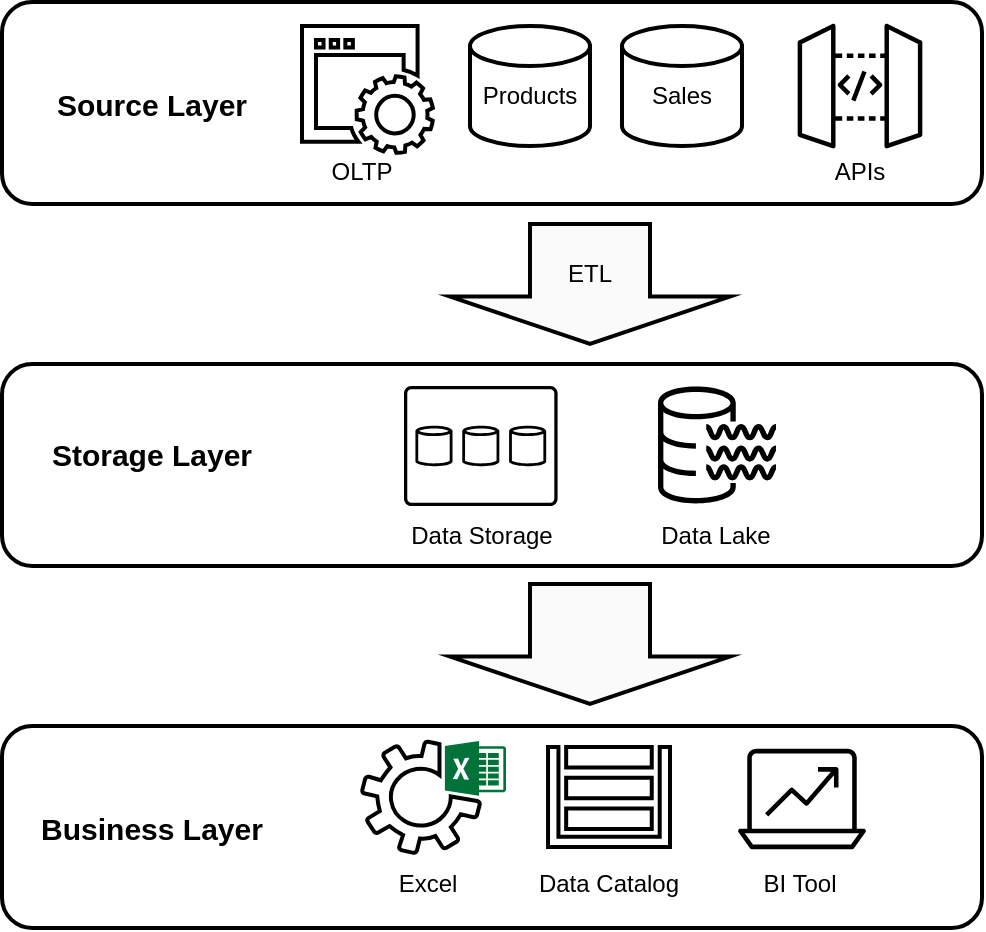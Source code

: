 <mxfile version="15.4.0" type="device"><diagram id="prtHgNgQTEPvFCAcTncT" name="Page-1"><mxGraphModel dx="796" dy="504" grid="1" gridSize="10" guides="1" tooltips="1" connect="1" arrows="1" fold="1" page="1" pageScale="1" pageWidth="827" pageHeight="1169" math="0" shadow="0"><root><mxCell id="0"/><mxCell id="1" parent="0"/><mxCell id="veryOEBbf7NsnNX4KVh--11" value="" style="sketch=0;points=[[0,0,0],[0.25,0,0],[0.5,0,0],[0.75,0,0],[1,0,0],[0,1,0],[0.25,1,0],[0.5,1,0],[0.75,1,0],[1,1,0],[0,0.25,0],[0,0.5,0],[0,0.75,0],[1,0.25,0],[1,0.5,0],[1,0.75,0]];outlineConnect=0;gradientDirection=north;dashed=0;verticalLabelPosition=bottom;verticalAlign=top;align=center;html=1;fontSize=12;fontStyle=0;aspect=fixed;shape=mxgraph.aws4.resourceIcon;resIcon=mxgraph.aws4.analytics;" vertex="1" parent="1"><mxGeometry x="480" y="437.5" width="80" height="80" as="geometry"/></mxCell><mxCell id="veryOEBbf7NsnNX4KVh--12" value="BI Tool" style="text;html=1;strokeColor=none;fillColor=none;align=center;verticalAlign=middle;whiteSpace=wrap;rounded=0;" vertex="1" parent="1"><mxGeometry x="489" y="504.5" width="60" height="30" as="geometry"/></mxCell><mxCell id="veryOEBbf7NsnNX4KVh--38" value="" style="rounded=1;whiteSpace=wrap;html=1;fontSize=12;strokeColor=#000000;strokeWidth=2;fillColor=none;" vertex="1" parent="1"><mxGeometry x="120" y="441" width="490" height="101" as="geometry"/></mxCell><mxCell id="veryOEBbf7NsnNX4KVh--35" value="" style="rounded=1;whiteSpace=wrap;html=1;fontSize=12;strokeColor=#000000;strokeWidth=2;fillColor=none;" vertex="1" parent="1"><mxGeometry x="120" y="79" width="490" height="101" as="geometry"/></mxCell><mxCell id="veryOEBbf7NsnNX4KVh--1" value="Source Layer" style="text;html=1;strokeColor=none;fillColor=none;align=center;verticalAlign=middle;whiteSpace=wrap;rounded=0;fontSize=15;fontStyle=1" vertex="1" parent="1"><mxGeometry x="130" y="114.5" width="130" height="30" as="geometry"/></mxCell><mxCell id="veryOEBbf7NsnNX4KVh--2" value="Storage Layer&lt;br style=&quot;font-size: 15px;&quot;&gt;" style="text;html=1;strokeColor=none;fillColor=none;align=center;verticalAlign=middle;whiteSpace=wrap;rounded=0;fontSize=15;fontStyle=1" vertex="1" parent="1"><mxGeometry x="130" y="290" width="130" height="30" as="geometry"/></mxCell><mxCell id="veryOEBbf7NsnNX4KVh--3" value="Business Layer" style="text;html=1;strokeColor=none;fillColor=none;align=center;verticalAlign=middle;whiteSpace=wrap;rounded=0;fontSize=15;fontStyle=1" vertex="1" parent="1"><mxGeometry x="130" y="476.5" width="130" height="30" as="geometry"/></mxCell><mxCell id="veryOEBbf7NsnNX4KVh--4" value="" style="sketch=0;points=[[0,0,0],[0.25,0,0],[0.5,0,0],[0.75,0,0],[1,0,0],[0,1,0],[0.25,1,0],[0.5,1,0],[0.75,1,0],[1,1,0],[0,0.25,0],[0,0.5,0],[0,0.75,0],[1,0.25,0],[1,0.5,0],[1,0.75,0]];outlineConnect=0;gradientDirection=north;dashed=0;verticalLabelPosition=bottom;verticalAlign=top;align=center;html=1;fontSize=12;fontStyle=0;aspect=fixed;shape=mxgraph.aws4.resourceIcon;resIcon=mxgraph.aws4.api_gateway;" vertex="1" parent="1"><mxGeometry x="510" y="82" width="78" height="78" as="geometry"/></mxCell><mxCell id="veryOEBbf7NsnNX4KVh--5" value="APIs" style="text;html=1;strokeColor=none;fillColor=none;align=center;verticalAlign=middle;whiteSpace=wrap;rounded=0;" vertex="1" parent="1"><mxGeometry x="519" y="148.5" width="60" height="30" as="geometry"/></mxCell><mxCell id="veryOEBbf7NsnNX4KVh--7" value="" style="strokeWidth=2;html=1;shape=mxgraph.flowchart.database;whiteSpace=wrap;" vertex="1" parent="1"><mxGeometry x="354" y="91" width="60" height="60" as="geometry"/></mxCell><mxCell id="veryOEBbf7NsnNX4KVh--8" value="&lt;font size=&quot;1&quot;&gt;&lt;span style=&quot;font-size: 12px&quot;&gt;Products&lt;/span&gt;&lt;/font&gt;" style="text;html=1;strokeColor=none;fillColor=none;align=center;verticalAlign=middle;whiteSpace=wrap;rounded=0;" vertex="1" parent="1"><mxGeometry x="354" y="111" width="60" height="30" as="geometry"/></mxCell><mxCell id="veryOEBbf7NsnNX4KVh--9" value="" style="strokeWidth=2;html=1;shape=mxgraph.flowchart.database;whiteSpace=wrap;" vertex="1" parent="1"><mxGeometry x="430" y="91" width="60" height="60" as="geometry"/></mxCell><mxCell id="veryOEBbf7NsnNX4KVh--10" value="Sales" style="text;html=1;strokeColor=none;fillColor=none;align=center;verticalAlign=middle;whiteSpace=wrap;rounded=0;" vertex="1" parent="1"><mxGeometry x="430" y="111" width="60" height="30" as="geometry"/></mxCell><mxCell id="veryOEBbf7NsnNX4KVh--17" value="" style="sketch=0;aspect=fixed;pointerEvents=1;shadow=0;dashed=0;html=1;labelPosition=center;verticalLabelPosition=bottom;verticalAlign=top;align=center;shape=mxgraph.mscae.enterprise.storage;fillColor=#FFFFFF;strokeWidth=2;" vertex="1" parent="1"><mxGeometry x="393.02" y="451.5" width="60.98" height="50" as="geometry"/></mxCell><mxCell id="veryOEBbf7NsnNX4KVh--18" value="Data Catalog" style="text;html=1;strokeColor=none;fillColor=none;align=center;verticalAlign=middle;whiteSpace=wrap;rounded=0;" vertex="1" parent="1"><mxGeometry x="384" y="504.5" width="79.02" height="30" as="geometry"/></mxCell><mxCell id="veryOEBbf7NsnNX4KVh--19" value="" style="sketch=0;pointerEvents=1;shadow=0;dashed=0;html=1;labelPosition=center;verticalLabelPosition=bottom;verticalAlign=top;outlineConnect=0;align=center;shape=mxgraph.office.services.excel_services;strokeWidth=2;" vertex="1" parent="1"><mxGeometry x="300" y="448.5" width="72" height="56" as="geometry"/></mxCell><mxCell id="veryOEBbf7NsnNX4KVh--20" value="Excel" style="text;html=1;strokeColor=none;fillColor=none;align=center;verticalAlign=middle;whiteSpace=wrap;rounded=0;" vertex="1" parent="1"><mxGeometry x="303" y="504.5" width="60" height="30" as="geometry"/></mxCell><mxCell id="veryOEBbf7NsnNX4KVh--23" value="" style="sketch=0;html=1;aspect=fixed;shadow=0;align=center;verticalAlign=top;shape=mxgraph.gcp2.website;fontSize=15;strokeWidth=2;" vertex="1" parent="1"><mxGeometry x="270" y="91" width="65.46" height="63.5" as="geometry"/></mxCell><mxCell id="veryOEBbf7NsnNX4KVh--24" value="OLTP" style="text;html=1;strokeColor=none;fillColor=none;align=center;verticalAlign=middle;whiteSpace=wrap;rounded=0;fontSize=12;" vertex="1" parent="1"><mxGeometry x="270" y="148.5" width="60" height="30" as="geometry"/></mxCell><mxCell id="veryOEBbf7NsnNX4KVh--25" value="" style="sketch=0;points=[[0.015,0.015,0],[0.985,0.015,0],[0.985,0.985,0],[0.015,0.985,0],[0.25,0,0],[0.5,0,0],[0.75,0,0],[1,0.25,0],[1,0.5,0],[1,0.75,0],[0.75,1,0],[0.5,1,0],[0.25,1,0],[0,0.75,0],[0,0.5,0],[0,0.25,0]];verticalLabelPosition=bottom;html=1;verticalAlign=top;aspect=fixed;align=center;pointerEvents=1;shape=mxgraph.cisco19.rect;prIcon=storage;fontSize=12;strokeWidth=2;" vertex="1" parent="1"><mxGeometry x="321" y="271" width="76.8" height="60" as="geometry"/></mxCell><mxCell id="veryOEBbf7NsnNX4KVh--26" value="Data Storage" style="text;html=1;strokeColor=none;fillColor=none;align=center;verticalAlign=middle;whiteSpace=wrap;rounded=0;fontSize=12;" vertex="1" parent="1"><mxGeometry x="321" y="331" width="77.6" height="30" as="geometry"/></mxCell><mxCell id="veryOEBbf7NsnNX4KVh--27" value="" style="sketch=0;outlineConnect=0;dashed=0;verticalLabelPosition=bottom;verticalAlign=top;align=center;html=1;fontSize=12;fontStyle=0;aspect=fixed;pointerEvents=1;shape=mxgraph.aws4.data_lake_resource_icon;strokeWidth=1;fillColor=#000000;strokeColor=#FAFAFA;" vertex="1" parent="1"><mxGeometry x="448" y="271" width="59" height="59" as="geometry"/></mxCell><mxCell id="veryOEBbf7NsnNX4KVh--28" value="Data Lake" style="text;html=1;strokeColor=none;fillColor=none;align=center;verticalAlign=middle;whiteSpace=wrap;rounded=0;fontSize=12;" vertex="1" parent="1"><mxGeometry x="447" y="331" width="60" height="30" as="geometry"/></mxCell><mxCell id="veryOEBbf7NsnNX4KVh--32" value="" style="shape=mxgraph.arrows.arrow_down;html=1;verticalLabelPosition=bottom;verticalAlign=top;strokeWidth=2;strokeColor=#000000;fontSize=12;fillColor=#FAFAFA;" vertex="1" parent="1"><mxGeometry x="344" y="190" width="140" height="60" as="geometry"/></mxCell><mxCell id="veryOEBbf7NsnNX4KVh--33" value="ETL" style="text;html=1;strokeColor=none;fillColor=none;align=center;verticalAlign=middle;whiteSpace=wrap;rounded=0;fontSize=12;" vertex="1" parent="1"><mxGeometry x="384" y="205" width="60" height="20" as="geometry"/></mxCell><mxCell id="veryOEBbf7NsnNX4KVh--36" value="" style="rounded=1;whiteSpace=wrap;html=1;fontSize=12;strokeColor=#000000;strokeWidth=2;fillColor=none;" vertex="1" parent="1"><mxGeometry x="120" y="260" width="490" height="101" as="geometry"/></mxCell><mxCell id="veryOEBbf7NsnNX4KVh--37" value="" style="shape=mxgraph.arrows.arrow_down;html=1;verticalLabelPosition=bottom;verticalAlign=top;strokeWidth=2;strokeColor=#000000;fontSize=12;fillColor=#FAFAFA;" vertex="1" parent="1"><mxGeometry x="344" y="370" width="140" height="60" as="geometry"/></mxCell></root></mxGraphModel></diagram></mxfile>